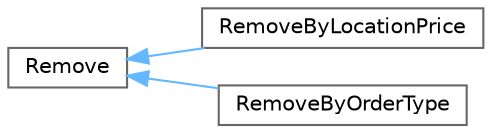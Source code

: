 digraph "Graphical Class Hierarchy"
{
 // LATEX_PDF_SIZE
  bgcolor="transparent";
  edge [fontname=Helvetica,fontsize=10,labelfontname=Helvetica,labelfontsize=10];
  node [fontname=Helvetica,fontsize=10,shape=box,height=0.2,width=0.4];
  rankdir="LR";
  Node0 [id="Node000000",label="Remove",height=0.2,width=0.4,color="grey40", fillcolor="white", style="filled",URL="$class_remove.html",tooltip="Class to handle the removal of orders and positions."];
  Node0 -> Node1 [id="edge5_Node000000_Node000001",dir="back",color="steelblue1",style="solid",tooltip=" "];
  Node1 [id="Node000001",label="RemoveByLocationPrice",height=0.2,width=0.4,color="grey40", fillcolor="white", style="filled",URL="$class_remove_by_location_price.html",tooltip="Class to handle the removal of orders based on their location relative to a middle value."];
  Node0 -> Node2 [id="edge6_Node000000_Node000002",dir="back",color="steelblue1",style="solid",tooltip=" "];
  Node2 [id="Node000002",label="RemoveByOrderType",height=0.2,width=0.4,color="grey40", fillcolor="white", style="filled",URL="$class_remove_by_order_type.html",tooltip="Class to handle the removal of orders based on their type relative to positions."];
}
